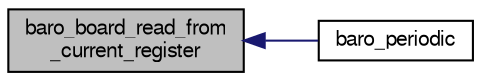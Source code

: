 digraph "baro_board_read_from_current_register"
{
  edge [fontname="FreeSans",fontsize="10",labelfontname="FreeSans",labelfontsize="10"];
  node [fontname="FreeSans",fontsize="10",shape=record];
  rankdir="LR";
  Node1 [label="baro_board_read_from\l_current_register",height=0.2,width=0.4,color="black", fillcolor="grey75", style="filled", fontcolor="black"];
  Node1 -> Node2 [dir="back",color="midnightblue",fontsize="10",style="solid",fontname="FreeSans"];
  Node2 [label="baro_periodic",height=0.2,width=0.4,color="black", fillcolor="white", style="filled",URL="$lisa__l_2baro__board_8c.html#a23ed77c56ba44b3ed3cc3b8e378bdb00"];
}
